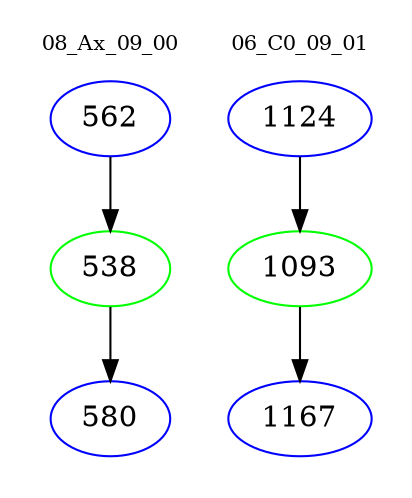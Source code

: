 digraph{
subgraph cluster_0 {
color = white
label = "08_Ax_09_00";
fontsize=10;
T0_562 [label="562", color="blue"]
T0_562 -> T0_538 [color="black"]
T0_538 [label="538", color="green"]
T0_538 -> T0_580 [color="black"]
T0_580 [label="580", color="blue"]
}
subgraph cluster_1 {
color = white
label = "06_C0_09_01";
fontsize=10;
T1_1124 [label="1124", color="blue"]
T1_1124 -> T1_1093 [color="black"]
T1_1093 [label="1093", color="green"]
T1_1093 -> T1_1167 [color="black"]
T1_1167 [label="1167", color="blue"]
}
}
